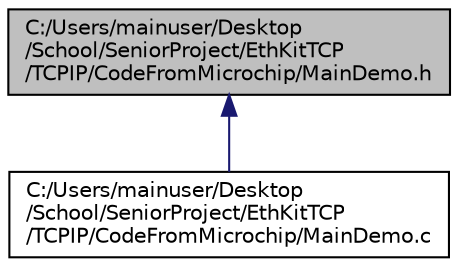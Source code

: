 digraph "C:/Users/mainuser/Desktop/School/SeniorProject/EthKitTCP/TCPIP/CodeFromMicrochip/MainDemo.h"
{
  edge [fontname="Helvetica",fontsize="10",labelfontname="Helvetica",labelfontsize="10"];
  node [fontname="Helvetica",fontsize="10",shape=record];
  Node1 [label="C:/Users/mainuser/Desktop\l/School/SeniorProject/EthKitTCP\l/TCPIP/CodeFromMicrochip/MainDemo.h",height=0.2,width=0.4,color="black", fillcolor="grey75", style="filled", fontcolor="black"];
  Node1 -> Node2 [dir="back",color="midnightblue",fontsize="10",style="solid",fontname="Helvetica"];
  Node2 [label="C:/Users/mainuser/Desktop\l/School/SeniorProject/EthKitTCP\l/TCPIP/CodeFromMicrochip/MainDemo.c",height=0.2,width=0.4,color="black", fillcolor="white", style="filled",URL="$_main_demo_8c.html"];
}
